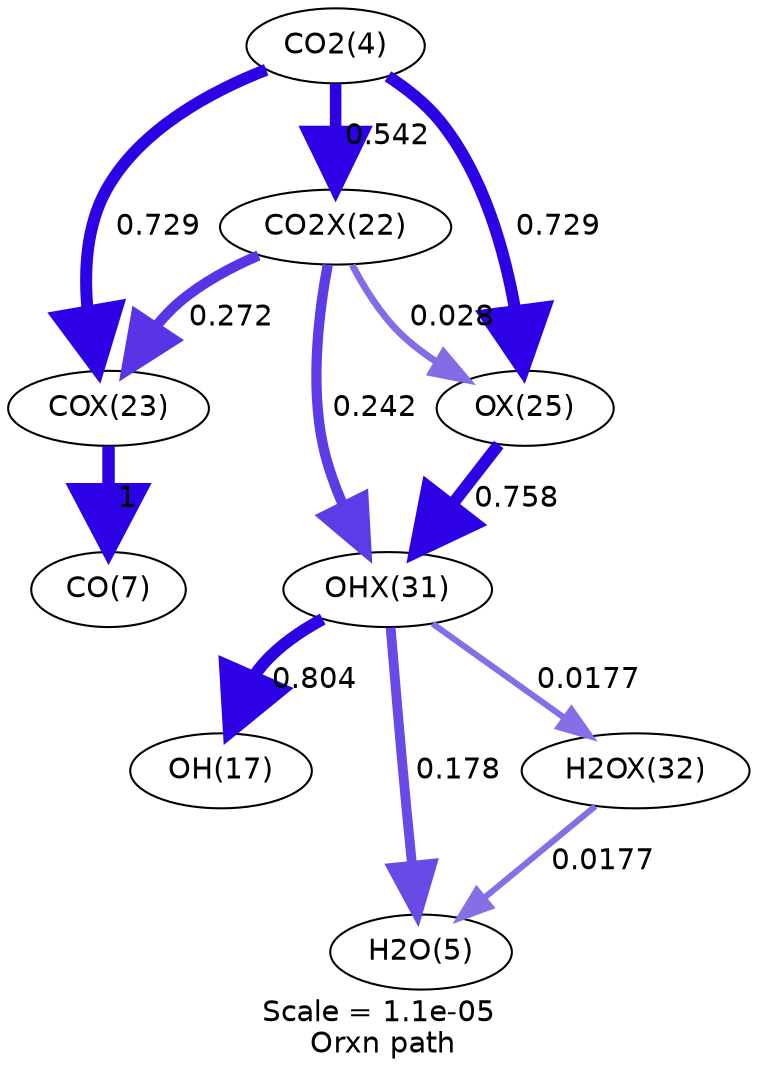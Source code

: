 digraph reaction_paths {
center=1;
s25 -> s2[fontname="Helvetica", penwidth=5.54, arrowsize=2.77, color="0.7, 1.04, 0.9"
, label=" 0.542"];
s25 -> s3[fontname="Helvetica", penwidth=5.76, arrowsize=2.88, color="0.7, 1.23, 0.9"
, label=" 0.729"];
s25 -> s5[fontname="Helvetica", penwidth=5.76, arrowsize=2.88, color="0.7, 1.23, 0.9"
, label=" 0.729"];
s2 -> s3[fontname="Helvetica", penwidth=5.02, arrowsize=2.51, color="0.7, 0.772, 0.9"
, label=" 0.272"];
s2 -> s5[fontname="Helvetica", penwidth=3.3, arrowsize=1.65, color="0.7, 0.528, 0.9"
, label=" 0.028"];
s2 -> s11[fontname="Helvetica", penwidth=4.93, arrowsize=2.46, color="0.7, 0.742, 0.9"
, label=" 0.242"];
s3 -> s28[fontname="Helvetica", penwidth=6, arrowsize=3, color="0.7, 1.5, 0.9"
, label=" 1"];
s5 -> s11[fontname="Helvetica", penwidth=5.79, arrowsize=2.9, color="0.7, 1.26, 0.9"
, label=" 0.758"];
s11 -> s38[fontname="Helvetica", penwidth=5.84, arrowsize=2.92, color="0.7, 1.3, 0.9"
, label=" 0.804"];
s11 -> s12[fontname="Helvetica", penwidth=2.96, arrowsize=1.48, color="0.7, 0.518, 0.9"
, label=" 0.0177"];
s11 -> s26[fontname="Helvetica", penwidth=4.7, arrowsize=2.35, color="0.7, 0.678, 0.9"
, label=" 0.178"];
s12 -> s26[fontname="Helvetica", penwidth=2.96, arrowsize=1.48, color="0.7, 0.518, 0.9"
, label=" 0.0177"];
s2 [ fontname="Helvetica", label="CO2X(22)"];
s3 [ fontname="Helvetica", label="COX(23)"];
s5 [ fontname="Helvetica", label="OX(25)"];
s11 [ fontname="Helvetica", label="OHX(31)"];
s12 [ fontname="Helvetica", label="H2OX(32)"];
s25 [ fontname="Helvetica", label="CO2(4)"];
s26 [ fontname="Helvetica", label="H2O(5)"];
s28 [ fontname="Helvetica", label="CO(7)"];
s38 [ fontname="Helvetica", label="OH(17)"];
 label = "Scale = 1.1e-05\l Orxn path";
 fontname = "Helvetica";
}
